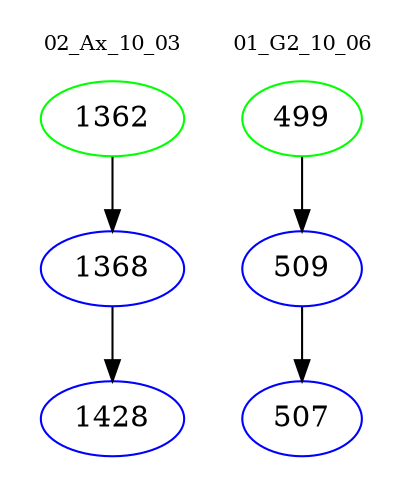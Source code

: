 digraph{
subgraph cluster_0 {
color = white
label = "02_Ax_10_03";
fontsize=10;
T0_1362 [label="1362", color="green"]
T0_1362 -> T0_1368 [color="black"]
T0_1368 [label="1368", color="blue"]
T0_1368 -> T0_1428 [color="black"]
T0_1428 [label="1428", color="blue"]
}
subgraph cluster_1 {
color = white
label = "01_G2_10_06";
fontsize=10;
T1_499 [label="499", color="green"]
T1_499 -> T1_509 [color="black"]
T1_509 [label="509", color="blue"]
T1_509 -> T1_507 [color="black"]
T1_507 [label="507", color="blue"]
}
}
